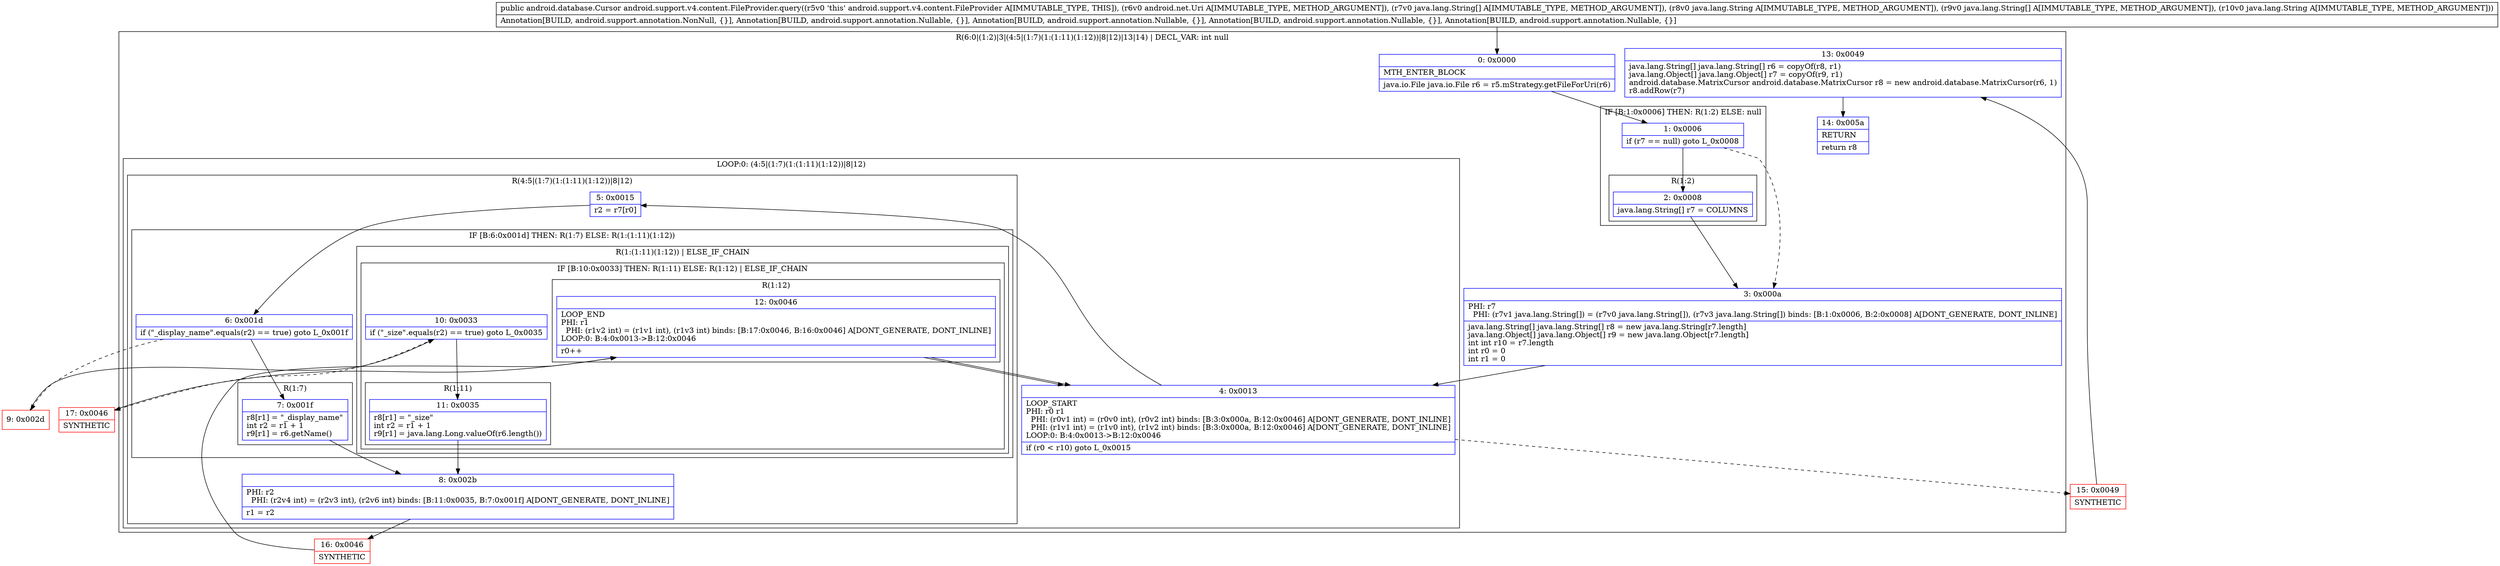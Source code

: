 digraph "CFG forandroid.support.v4.content.FileProvider.query(Landroid\/net\/Uri;[Ljava\/lang\/String;Ljava\/lang\/String;[Ljava\/lang\/String;Ljava\/lang\/String;)Landroid\/database\/Cursor;" {
subgraph cluster_Region_1706285906 {
label = "R(6:0|(1:2)|3|(4:5|(1:7)(1:(1:11)(1:12))|8|12)|13|14) | DECL_VAR: int null\l";
node [shape=record,color=blue];
Node_0 [shape=record,label="{0\:\ 0x0000|MTH_ENTER_BLOCK\l|java.io.File java.io.File r6 = r5.mStrategy.getFileForUri(r6)\l}"];
subgraph cluster_IfRegion_739047400 {
label = "IF [B:1:0x0006] THEN: R(1:2) ELSE: null";
node [shape=record,color=blue];
Node_1 [shape=record,label="{1\:\ 0x0006|if (r7 == null) goto L_0x0008\l}"];
subgraph cluster_Region_1076472424 {
label = "R(1:2)";
node [shape=record,color=blue];
Node_2 [shape=record,label="{2\:\ 0x0008|java.lang.String[] r7 = COLUMNS\l}"];
}
}
Node_3 [shape=record,label="{3\:\ 0x000a|PHI: r7 \l  PHI: (r7v1 java.lang.String[]) = (r7v0 java.lang.String[]), (r7v3 java.lang.String[]) binds: [B:1:0x0006, B:2:0x0008] A[DONT_GENERATE, DONT_INLINE]\l|java.lang.String[] java.lang.String[] r8 = new java.lang.String[r7.length]\ljava.lang.Object[] java.lang.Object[] r9 = new java.lang.Object[r7.length]\lint int r10 = r7.length\lint r0 = 0\lint r1 = 0\l}"];
subgraph cluster_LoopRegion_1450431778 {
label = "LOOP:0: (4:5|(1:7)(1:(1:11)(1:12))|8|12)";
node [shape=record,color=blue];
Node_4 [shape=record,label="{4\:\ 0x0013|LOOP_START\lPHI: r0 r1 \l  PHI: (r0v1 int) = (r0v0 int), (r0v2 int) binds: [B:3:0x000a, B:12:0x0046] A[DONT_GENERATE, DONT_INLINE]\l  PHI: (r1v1 int) = (r1v0 int), (r1v2 int) binds: [B:3:0x000a, B:12:0x0046] A[DONT_GENERATE, DONT_INLINE]\lLOOP:0: B:4:0x0013\-\>B:12:0x0046\l|if (r0 \< r10) goto L_0x0015\l}"];
subgraph cluster_Region_1472052529 {
label = "R(4:5|(1:7)(1:(1:11)(1:12))|8|12)";
node [shape=record,color=blue];
Node_5 [shape=record,label="{5\:\ 0x0015|r2 = r7[r0]\l}"];
subgraph cluster_IfRegion_446506844 {
label = "IF [B:6:0x001d] THEN: R(1:7) ELSE: R(1:(1:11)(1:12))";
node [shape=record,color=blue];
Node_6 [shape=record,label="{6\:\ 0x001d|if (\"_display_name\".equals(r2) == true) goto L_0x001f\l}"];
subgraph cluster_Region_1204916123 {
label = "R(1:7)";
node [shape=record,color=blue];
Node_7 [shape=record,label="{7\:\ 0x001f|r8[r1] = \"_display_name\"\lint r2 = r1 + 1\lr9[r1] = r6.getName()\l}"];
}
subgraph cluster_Region_1365581904 {
label = "R(1:(1:11)(1:12)) | ELSE_IF_CHAIN\l";
node [shape=record,color=blue];
subgraph cluster_IfRegion_1553119998 {
label = "IF [B:10:0x0033] THEN: R(1:11) ELSE: R(1:12) | ELSE_IF_CHAIN\l";
node [shape=record,color=blue];
Node_10 [shape=record,label="{10\:\ 0x0033|if (\"_size\".equals(r2) == true) goto L_0x0035\l}"];
subgraph cluster_Region_394074079 {
label = "R(1:11)";
node [shape=record,color=blue];
Node_11 [shape=record,label="{11\:\ 0x0035|r8[r1] = \"_size\"\lint r2 = r1 + 1\lr9[r1] = java.lang.Long.valueOf(r6.length())\l}"];
}
subgraph cluster_Region_741316063 {
label = "R(1:12)";
node [shape=record,color=blue];
Node_12 [shape=record,label="{12\:\ 0x0046|LOOP_END\lPHI: r1 \l  PHI: (r1v2 int) = (r1v1 int), (r1v3 int) binds: [B:17:0x0046, B:16:0x0046] A[DONT_GENERATE, DONT_INLINE]\lLOOP:0: B:4:0x0013\-\>B:12:0x0046\l|r0++\l}"];
}
}
}
}
Node_8 [shape=record,label="{8\:\ 0x002b|PHI: r2 \l  PHI: (r2v4 int) = (r2v3 int), (r2v6 int) binds: [B:11:0x0035, B:7:0x001f] A[DONT_GENERATE, DONT_INLINE]\l|r1 = r2\l}"];
Node_12 [shape=record,label="{12\:\ 0x0046|LOOP_END\lPHI: r1 \l  PHI: (r1v2 int) = (r1v1 int), (r1v3 int) binds: [B:17:0x0046, B:16:0x0046] A[DONT_GENERATE, DONT_INLINE]\lLOOP:0: B:4:0x0013\-\>B:12:0x0046\l|r0++\l}"];
}
}
Node_13 [shape=record,label="{13\:\ 0x0049|java.lang.String[] java.lang.String[] r6 = copyOf(r8, r1)\ljava.lang.Object[] java.lang.Object[] r7 = copyOf(r9, r1)\landroid.database.MatrixCursor android.database.MatrixCursor r8 = new android.database.MatrixCursor(r6, 1)\lr8.addRow(r7)\l}"];
Node_14 [shape=record,label="{14\:\ 0x005a|RETURN\l|return r8\l}"];
}
Node_9 [shape=record,color=red,label="{9\:\ 0x002d}"];
Node_15 [shape=record,color=red,label="{15\:\ 0x0049|SYNTHETIC\l}"];
Node_16 [shape=record,color=red,label="{16\:\ 0x0046|SYNTHETIC\l}"];
Node_17 [shape=record,color=red,label="{17\:\ 0x0046|SYNTHETIC\l}"];
MethodNode[shape=record,label="{public android.database.Cursor android.support.v4.content.FileProvider.query((r5v0 'this' android.support.v4.content.FileProvider A[IMMUTABLE_TYPE, THIS]), (r6v0 android.net.Uri A[IMMUTABLE_TYPE, METHOD_ARGUMENT]), (r7v0 java.lang.String[] A[IMMUTABLE_TYPE, METHOD_ARGUMENT]), (r8v0 java.lang.String A[IMMUTABLE_TYPE, METHOD_ARGUMENT]), (r9v0 java.lang.String[] A[IMMUTABLE_TYPE, METHOD_ARGUMENT]), (r10v0 java.lang.String A[IMMUTABLE_TYPE, METHOD_ARGUMENT]))  | Annotation[BUILD, android.support.annotation.NonNull, \{\}], Annotation[BUILD, android.support.annotation.Nullable, \{\}], Annotation[BUILD, android.support.annotation.Nullable, \{\}], Annotation[BUILD, android.support.annotation.Nullable, \{\}], Annotation[BUILD, android.support.annotation.Nullable, \{\}]\l}"];
MethodNode -> Node_0;
Node_0 -> Node_1;
Node_1 -> Node_2;
Node_1 -> Node_3[style=dashed];
Node_2 -> Node_3;
Node_3 -> Node_4;
Node_4 -> Node_5;
Node_4 -> Node_15[style=dashed];
Node_5 -> Node_6;
Node_6 -> Node_7;
Node_6 -> Node_9[style=dashed];
Node_7 -> Node_8;
Node_10 -> Node_11;
Node_10 -> Node_17[style=dashed];
Node_11 -> Node_8;
Node_12 -> Node_4;
Node_8 -> Node_16;
Node_12 -> Node_4;
Node_13 -> Node_14;
Node_9 -> Node_10;
Node_15 -> Node_13;
Node_16 -> Node_12;
Node_17 -> Node_12;
}

